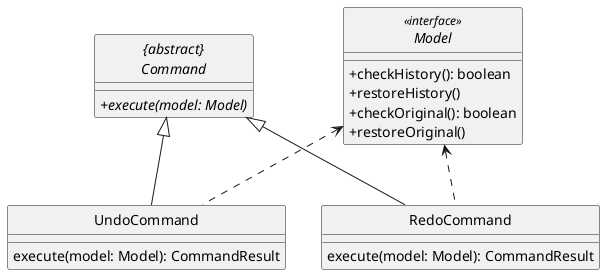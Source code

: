 @startuml
skinparam backgroundColor #ffffff
skinparam classAttributeIconSize 0
hide circle

abstract class "{abstract}\nCommand" {
+ execute(model: Model) {abstract}
}
interface Model <<interface>> {
+ checkHistory(): boolean
+ restoreHistory()
+ checkOriginal(): boolean
+ restoreOriginal()
}
class UndoCommand {
execute(model: Model): CommandResult
}
class RedoCommand {
execute(model: Model): CommandResult
}

"{abstract}\nCommand" <|-- UndoCommand
"{abstract}\nCommand" <|-- RedoCommand
Model <.- UndoCommand
Model <.- RedoCommand

@enduml